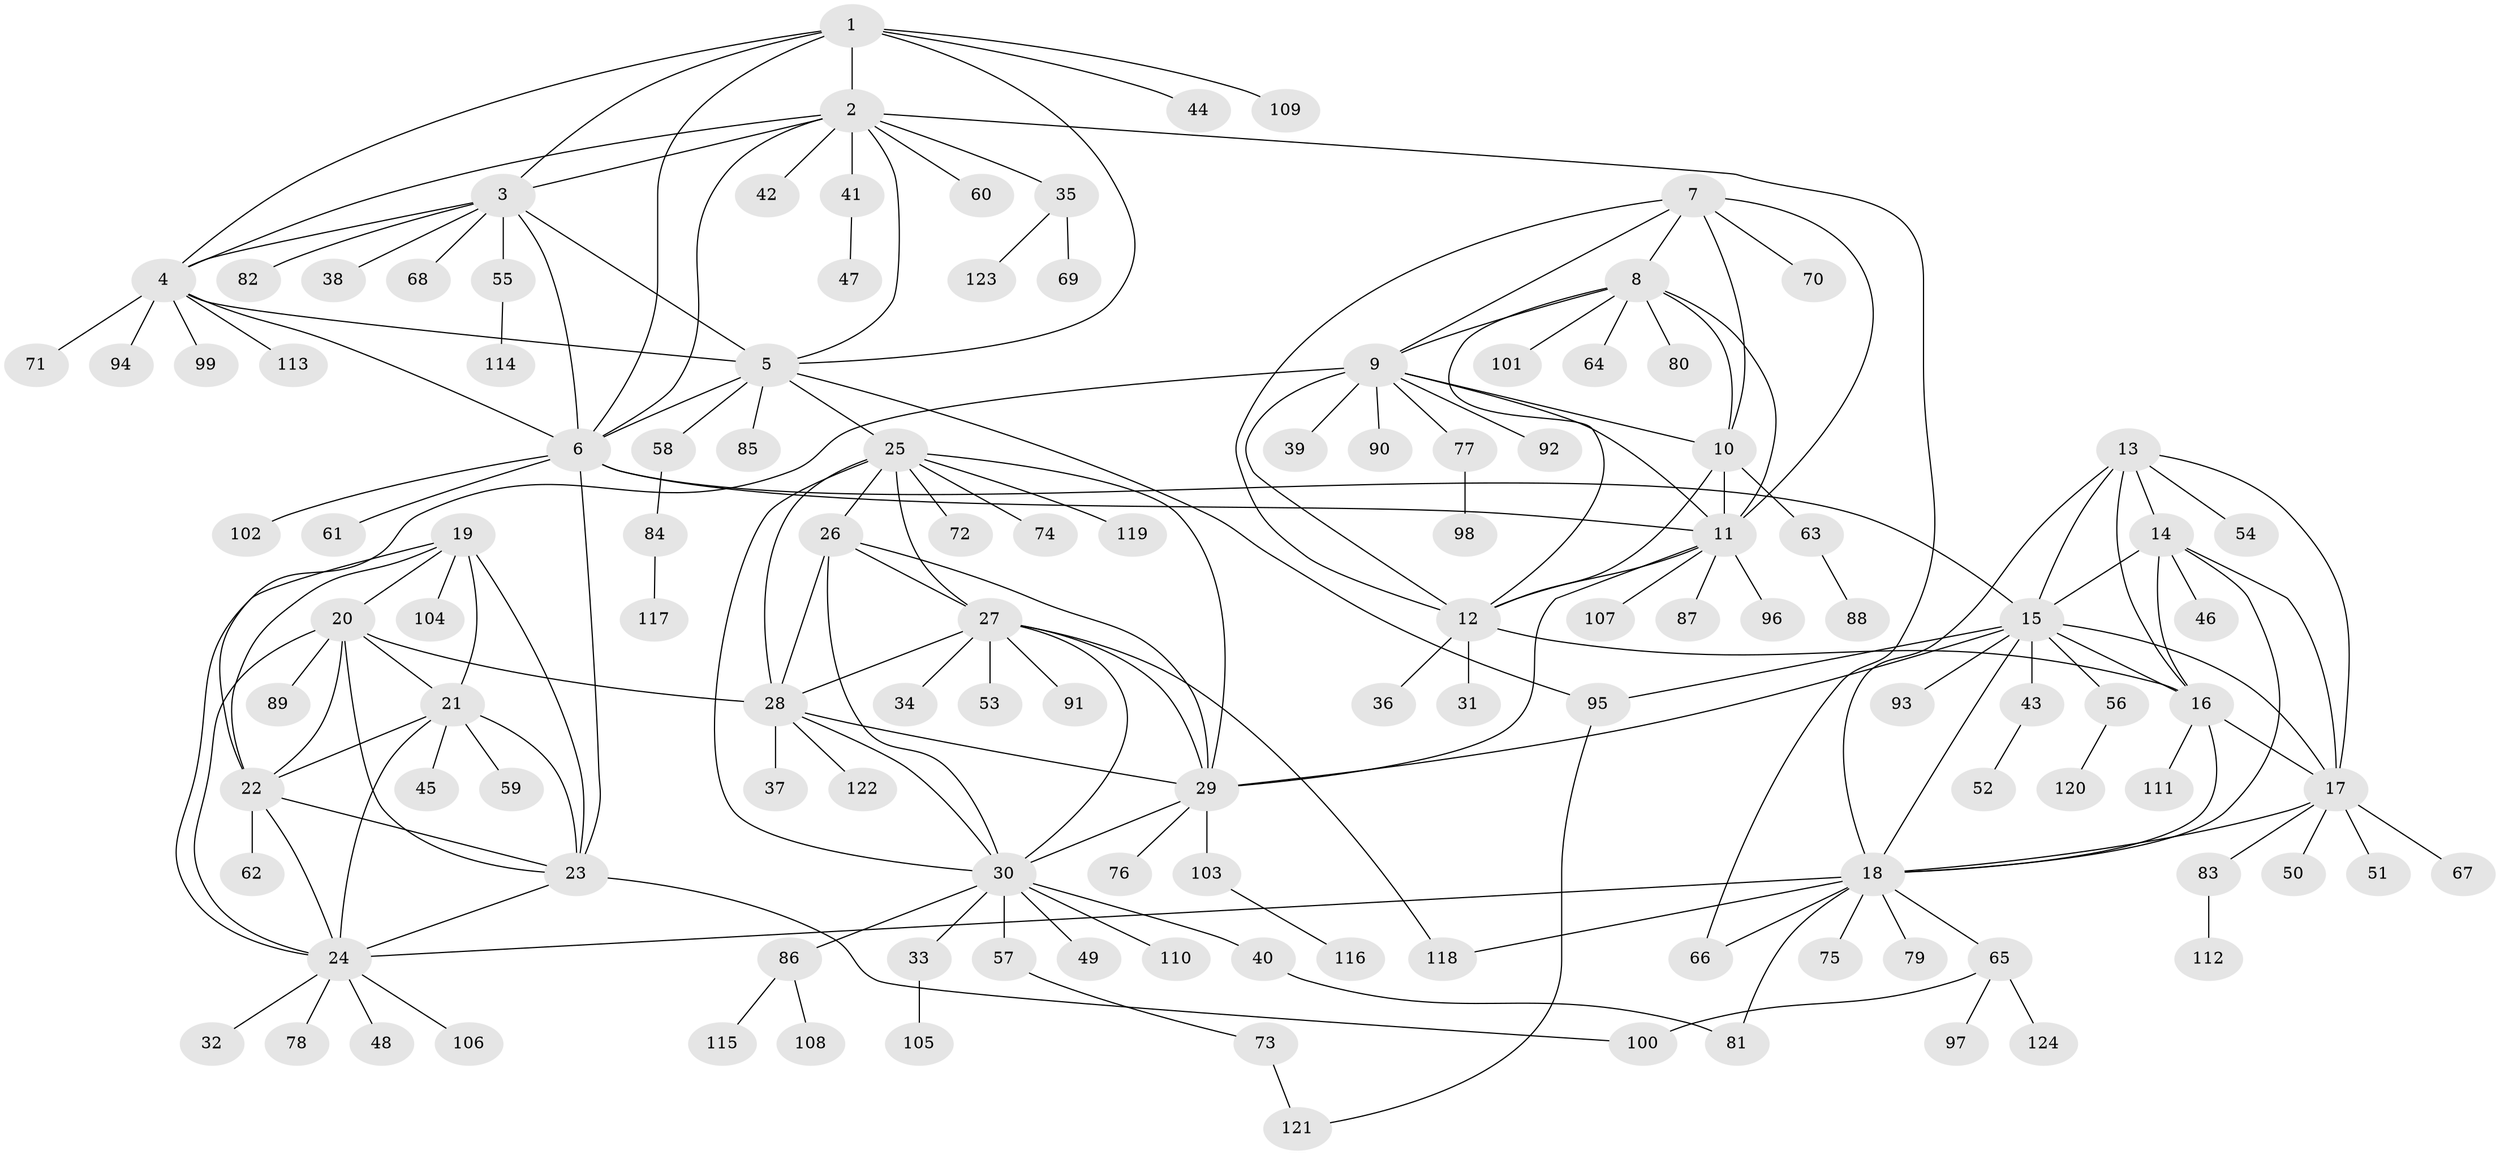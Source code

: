// coarse degree distribution, {6: 0.021052631578947368, 11: 0.010526315789473684, 9: 0.042105263157894736, 8: 0.021052631578947368, 14: 0.010526315789473684, 4: 0.021052631578947368, 10: 0.042105263157894736, 5: 0.010526315789473684, 7: 0.031578947368421054, 1: 0.6631578947368421, 2: 0.10526315789473684, 3: 0.021052631578947368}
// Generated by graph-tools (version 1.1) at 2025/24/03/03/25 07:24:11]
// undirected, 124 vertices, 185 edges
graph export_dot {
graph [start="1"]
  node [color=gray90,style=filled];
  1;
  2;
  3;
  4;
  5;
  6;
  7;
  8;
  9;
  10;
  11;
  12;
  13;
  14;
  15;
  16;
  17;
  18;
  19;
  20;
  21;
  22;
  23;
  24;
  25;
  26;
  27;
  28;
  29;
  30;
  31;
  32;
  33;
  34;
  35;
  36;
  37;
  38;
  39;
  40;
  41;
  42;
  43;
  44;
  45;
  46;
  47;
  48;
  49;
  50;
  51;
  52;
  53;
  54;
  55;
  56;
  57;
  58;
  59;
  60;
  61;
  62;
  63;
  64;
  65;
  66;
  67;
  68;
  69;
  70;
  71;
  72;
  73;
  74;
  75;
  76;
  77;
  78;
  79;
  80;
  81;
  82;
  83;
  84;
  85;
  86;
  87;
  88;
  89;
  90;
  91;
  92;
  93;
  94;
  95;
  96;
  97;
  98;
  99;
  100;
  101;
  102;
  103;
  104;
  105;
  106;
  107;
  108;
  109;
  110;
  111;
  112;
  113;
  114;
  115;
  116;
  117;
  118;
  119;
  120;
  121;
  122;
  123;
  124;
  1 -- 2;
  1 -- 3;
  1 -- 4;
  1 -- 5;
  1 -- 6;
  1 -- 44;
  1 -- 109;
  2 -- 3;
  2 -- 4;
  2 -- 5;
  2 -- 6;
  2 -- 35;
  2 -- 41;
  2 -- 42;
  2 -- 60;
  2 -- 66;
  3 -- 4;
  3 -- 5;
  3 -- 6;
  3 -- 38;
  3 -- 55;
  3 -- 68;
  3 -- 82;
  4 -- 5;
  4 -- 6;
  4 -- 71;
  4 -- 94;
  4 -- 99;
  4 -- 113;
  5 -- 6;
  5 -- 25;
  5 -- 58;
  5 -- 85;
  5 -- 95;
  6 -- 11;
  6 -- 15;
  6 -- 23;
  6 -- 61;
  6 -- 102;
  7 -- 8;
  7 -- 9;
  7 -- 10;
  7 -- 11;
  7 -- 12;
  7 -- 70;
  8 -- 9;
  8 -- 10;
  8 -- 11;
  8 -- 12;
  8 -- 64;
  8 -- 80;
  8 -- 101;
  9 -- 10;
  9 -- 11;
  9 -- 12;
  9 -- 22;
  9 -- 39;
  9 -- 77;
  9 -- 90;
  9 -- 92;
  10 -- 11;
  10 -- 12;
  10 -- 63;
  11 -- 12;
  11 -- 29;
  11 -- 87;
  11 -- 96;
  11 -- 107;
  12 -- 16;
  12 -- 31;
  12 -- 36;
  13 -- 14;
  13 -- 15;
  13 -- 16;
  13 -- 17;
  13 -- 18;
  13 -- 54;
  14 -- 15;
  14 -- 16;
  14 -- 17;
  14 -- 18;
  14 -- 46;
  15 -- 16;
  15 -- 17;
  15 -- 18;
  15 -- 29;
  15 -- 43;
  15 -- 56;
  15 -- 93;
  15 -- 95;
  16 -- 17;
  16 -- 18;
  16 -- 111;
  17 -- 18;
  17 -- 50;
  17 -- 51;
  17 -- 67;
  17 -- 83;
  18 -- 24;
  18 -- 65;
  18 -- 66;
  18 -- 75;
  18 -- 79;
  18 -- 81;
  18 -- 118;
  19 -- 20;
  19 -- 21;
  19 -- 22;
  19 -- 23;
  19 -- 24;
  19 -- 104;
  20 -- 21;
  20 -- 22;
  20 -- 23;
  20 -- 24;
  20 -- 28;
  20 -- 89;
  21 -- 22;
  21 -- 23;
  21 -- 24;
  21 -- 45;
  21 -- 59;
  22 -- 23;
  22 -- 24;
  22 -- 62;
  23 -- 24;
  23 -- 100;
  24 -- 32;
  24 -- 48;
  24 -- 78;
  24 -- 106;
  25 -- 26;
  25 -- 27;
  25 -- 28;
  25 -- 29;
  25 -- 30;
  25 -- 72;
  25 -- 74;
  25 -- 119;
  26 -- 27;
  26 -- 28;
  26 -- 29;
  26 -- 30;
  27 -- 28;
  27 -- 29;
  27 -- 30;
  27 -- 34;
  27 -- 53;
  27 -- 91;
  27 -- 118;
  28 -- 29;
  28 -- 30;
  28 -- 37;
  28 -- 122;
  29 -- 30;
  29 -- 76;
  29 -- 103;
  30 -- 33;
  30 -- 40;
  30 -- 49;
  30 -- 57;
  30 -- 86;
  30 -- 110;
  33 -- 105;
  35 -- 69;
  35 -- 123;
  40 -- 81;
  41 -- 47;
  43 -- 52;
  55 -- 114;
  56 -- 120;
  57 -- 73;
  58 -- 84;
  63 -- 88;
  65 -- 97;
  65 -- 100;
  65 -- 124;
  73 -- 121;
  77 -- 98;
  83 -- 112;
  84 -- 117;
  86 -- 108;
  86 -- 115;
  95 -- 121;
  103 -- 116;
}
